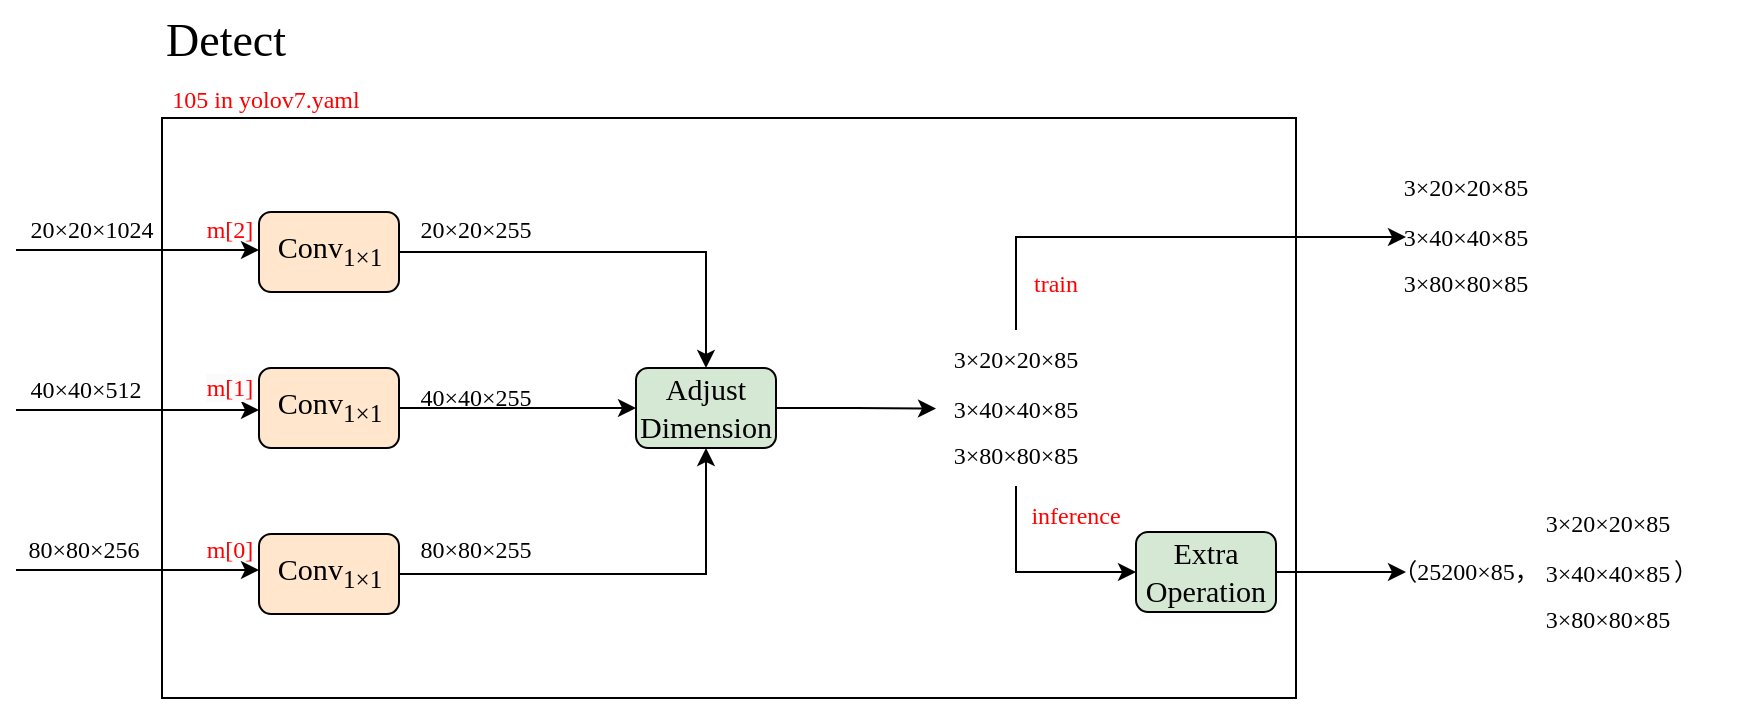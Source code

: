 <mxfile version="20.8.5" type="device"><diagram id="5mF-1vCLCWGnufUyM8pE" name="第 1 页"><mxGraphModel dx="1434" dy="-3930" grid="1" gridSize="10" guides="1" tooltips="1" connect="1" arrows="1" fold="1" page="1" pageScale="1" pageWidth="827" pageHeight="1169" math="0" shadow="0"><root><mxCell id="0"/><mxCell id="1" parent="0"/><mxCell id="pcXph9boCo1NyAsPAO1Y-1" value="" style="rounded=0;whiteSpace=wrap;html=1;fontFamily=Times New Roman;" parent="1" vertex="1"><mxGeometry x="543" y="5320" width="567" height="290" as="geometry"/></mxCell><mxCell id="pcXph9boCo1NyAsPAO1Y-2" value="&lt;div style=&quot;text-align: center;&quot;&gt;Detect&lt;/div&gt;" style="text;whiteSpace=wrap;html=1;fontSize=23;fontFamily=Times New Roman;fontColor=#000000;" parent="1" vertex="1"><mxGeometry x="543" y="5261" width="130" height="40" as="geometry"/></mxCell><mxCell id="pcXph9boCo1NyAsPAO1Y-3" value="&lt;font color=&quot;#ff0000&quot;&gt;105&amp;nbsp;in yolov7.yaml&lt;/font&gt;" style="text;html=1;strokeColor=none;fillColor=none;align=center;verticalAlign=middle;whiteSpace=wrap;rounded=0;fontFamily=Times New Roman;" parent="1" vertex="1"><mxGeometry x="543" y="5296" width="104" height="30" as="geometry"/></mxCell><mxCell id="pcXph9boCo1NyAsPAO1Y-4" value="" style="endArrow=classic;html=1;rounded=0;entryX=0;entryY=0.5;entryDx=0;entryDy=0;" parent="1" edge="1"><mxGeometry width="50" height="50" relative="1" as="geometry"><mxPoint x="470" y="5546" as="sourcePoint"/><mxPoint x="591.5" y="5546" as="targetPoint"/></mxGeometry></mxCell><mxCell id="pcXph9boCo1NyAsPAO1Y-5" value="80×80×256" style="text;html=1;strokeColor=none;fillColor=none;align=center;verticalAlign=middle;whiteSpace=wrap;rounded=0;fontFamily=Times New Roman;" parent="1" vertex="1"><mxGeometry x="474" y="5521" width="60" height="30" as="geometry"/></mxCell><mxCell id="pcXph9boCo1NyAsPAO1Y-6" value="&lt;font color=&quot;#ff0000&quot;&gt;m[0]&lt;/font&gt;" style="text;html=1;strokeColor=none;fillColor=none;align=center;verticalAlign=middle;whiteSpace=wrap;rounded=0;fontFamily=Times New Roman;" parent="1" vertex="1"><mxGeometry x="566.5" y="5521" width="20" height="30" as="geometry"/></mxCell><mxCell id="pcXph9boCo1NyAsPAO1Y-7" value="" style="endArrow=classic;html=1;rounded=0;entryX=0;entryY=0.5;entryDx=0;entryDy=0;" parent="1" edge="1"><mxGeometry width="50" height="50" relative="1" as="geometry"><mxPoint x="470" y="5466" as="sourcePoint"/><mxPoint x="591.5" y="5466" as="targetPoint"/></mxGeometry></mxCell><mxCell id="pcXph9boCo1NyAsPAO1Y-8" value="40×40×512" style="text;html=1;strokeColor=none;fillColor=none;align=center;verticalAlign=middle;whiteSpace=wrap;rounded=0;fontFamily=Times New Roman;" parent="1" vertex="1"><mxGeometry x="475" y="5441" width="60" height="30" as="geometry"/></mxCell><mxCell id="pcXph9boCo1NyAsPAO1Y-9" value="&lt;span style=&quot;color: rgb(255, 0, 0); font-family: &amp;quot;Times New Roman&amp;quot;; font-size: 12px; font-style: normal; font-variant-ligatures: normal; font-variant-caps: normal; font-weight: 400; letter-spacing: normal; orphans: 2; text-align: center; text-indent: 0px; text-transform: none; widows: 2; word-spacing: 0px; -webkit-text-stroke-width: 0px; background-color: rgb(251, 251, 251); text-decoration-thickness: initial; text-decoration-style: initial; text-decoration-color: initial; float: none; display: inline !important;&quot;&gt;m[1]&lt;/span&gt;" style="text;html=1;strokeColor=none;fillColor=none;align=center;verticalAlign=middle;whiteSpace=wrap;rounded=0;fontFamily=Times New Roman;" parent="1" vertex="1"><mxGeometry x="566.5" y="5440" width="20" height="30" as="geometry"/></mxCell><mxCell id="pcXph9boCo1NyAsPAO1Y-10" value="" style="endArrow=classic;html=1;rounded=0;entryX=0;entryY=0.5;entryDx=0;entryDy=0;" parent="1" edge="1"><mxGeometry width="50" height="50" relative="1" as="geometry"><mxPoint x="470" y="5386" as="sourcePoint"/><mxPoint x="591.5" y="5386" as="targetPoint"/></mxGeometry></mxCell><mxCell id="pcXph9boCo1NyAsPAO1Y-11" value="20×20×1024" style="text;html=1;strokeColor=none;fillColor=none;align=center;verticalAlign=middle;whiteSpace=wrap;rounded=0;fontFamily=Times New Roman;" parent="1" vertex="1"><mxGeometry x="478" y="5361" width="60" height="30" as="geometry"/></mxCell><mxCell id="pcXph9boCo1NyAsPAO1Y-12" value="&lt;font color=&quot;#ff0000&quot;&gt;m[2]&lt;/font&gt;" style="text;html=1;strokeColor=none;fillColor=none;align=center;verticalAlign=middle;whiteSpace=wrap;rounded=0;fontFamily=Times New Roman;" parent="1" vertex="1"><mxGeometry x="566.5" y="5361" width="20" height="30" as="geometry"/></mxCell><mxCell id="pcXph9boCo1NyAsPAO1Y-23" style="edgeStyle=orthogonalEdgeStyle;rounded=0;orthogonalLoop=1;jettySize=auto;html=1;exitX=1;exitY=0.5;exitDx=0;exitDy=0;fontColor=#FF0000;" parent="1" source="pcXph9boCo1NyAsPAO1Y-13" target="pcXph9boCo1NyAsPAO1Y-22" edge="1"><mxGeometry relative="1" as="geometry"/></mxCell><mxCell id="pcXph9boCo1NyAsPAO1Y-13" value="&lt;div style=&quot;font-size: 11.3pt;&quot;&gt;&lt;span style=&quot;background-color: rgb(255, 230, 204);&quot;&gt;Conv&lt;sub&gt;1&lt;/sub&gt;&lt;/span&gt;&lt;sub style=&quot;background-color: initial; border-color: var(--border-color);&quot;&gt;×1&lt;/sub&gt;&lt;/div&gt;" style="rounded=1;whiteSpace=wrap;html=1;labelBackgroundColor=none;fontSize=23;fillColor=#FFE6CC;strokeColor=#000000;fontFamily=Times New Roman;" parent="1" vertex="1"><mxGeometry x="591.5" y="5367" width="70" height="40" as="geometry"/></mxCell><mxCell id="pcXph9boCo1NyAsPAO1Y-24" style="edgeStyle=orthogonalEdgeStyle;rounded=0;orthogonalLoop=1;jettySize=auto;html=1;exitX=1;exitY=0.5;exitDx=0;exitDy=0;fontColor=#FF0000;" parent="1" source="pcXph9boCo1NyAsPAO1Y-15" target="pcXph9boCo1NyAsPAO1Y-22" edge="1"><mxGeometry relative="1" as="geometry"/></mxCell><mxCell id="pcXph9boCo1NyAsPAO1Y-15" value="&lt;div style=&quot;font-size: 11.3pt;&quot;&gt;&lt;span style=&quot;background-color: rgb(255, 230, 204);&quot;&gt;Conv&lt;sub&gt;1&lt;/sub&gt;&lt;/span&gt;&lt;sub style=&quot;background-color: initial; border-color: var(--border-color);&quot;&gt;×1&lt;/sub&gt;&lt;/div&gt;" style="rounded=1;whiteSpace=wrap;html=1;labelBackgroundColor=none;fontSize=23;fillColor=#FFE6CC;strokeColor=#000000;fontFamily=Times New Roman;" parent="1" vertex="1"><mxGeometry x="591.5" y="5445" width="70" height="40" as="geometry"/></mxCell><mxCell id="pcXph9boCo1NyAsPAO1Y-25" style="edgeStyle=orthogonalEdgeStyle;rounded=0;orthogonalLoop=1;jettySize=auto;html=1;exitX=1;exitY=0.5;exitDx=0;exitDy=0;entryX=0.5;entryY=1;entryDx=0;entryDy=0;fontColor=#FF0000;" parent="1" source="pcXph9boCo1NyAsPAO1Y-16" target="pcXph9boCo1NyAsPAO1Y-22" edge="1"><mxGeometry relative="1" as="geometry"/></mxCell><mxCell id="pcXph9boCo1NyAsPAO1Y-16" value="&lt;div style=&quot;font-size: 11.3pt;&quot;&gt;&lt;span style=&quot;background-color: rgb(255, 230, 204);&quot;&gt;Conv&lt;sub&gt;1&lt;/sub&gt;&lt;/span&gt;&lt;sub style=&quot;background-color: initial; border-color: var(--border-color);&quot;&gt;×1&lt;/sub&gt;&lt;/div&gt;" style="rounded=1;whiteSpace=wrap;html=1;labelBackgroundColor=none;fontSize=23;fillColor=#FFE6CC;strokeColor=#000000;fontFamily=Times New Roman;" parent="1" vertex="1"><mxGeometry x="591.5" y="5528" width="70" height="40" as="geometry"/></mxCell><mxCell id="pcXph9boCo1NyAsPAO1Y-18" value="80×80×255" style="text;html=1;strokeColor=none;fillColor=none;align=center;verticalAlign=middle;whiteSpace=wrap;rounded=0;fontFamily=Times New Roman;" parent="1" vertex="1"><mxGeometry x="670" y="5521" width="60" height="30" as="geometry"/></mxCell><mxCell id="pcXph9boCo1NyAsPAO1Y-19" value="40×40×255" style="text;html=1;strokeColor=none;fillColor=none;align=center;verticalAlign=middle;whiteSpace=wrap;rounded=0;fontFamily=Times New Roman;" parent="1" vertex="1"><mxGeometry x="670" y="5445" width="60" height="30" as="geometry"/></mxCell><mxCell id="pcXph9boCo1NyAsPAO1Y-20" value="20×20×255" style="text;html=1;strokeColor=none;fillColor=none;align=center;verticalAlign=middle;whiteSpace=wrap;rounded=0;fontFamily=Times New Roman;" parent="1" vertex="1"><mxGeometry x="670" y="5361" width="60" height="30" as="geometry"/></mxCell><mxCell id="pcXph9boCo1NyAsPAO1Y-26" style="edgeStyle=orthogonalEdgeStyle;rounded=0;orthogonalLoop=1;jettySize=auto;html=1;exitX=1;exitY=0.5;exitDx=0;exitDy=0;fontColor=#FF0000;" parent="1" source="pcXph9boCo1NyAsPAO1Y-22" edge="1"><mxGeometry relative="1" as="geometry"><mxPoint x="930" y="5465.31" as="targetPoint"/></mxGeometry></mxCell><mxCell id="pcXph9boCo1NyAsPAO1Y-22" value="&lt;div style=&quot;font-size: 11.3pt;&quot;&gt;&lt;span style=&quot;background-color: rgb(213, 232, 212);&quot;&gt;Adjust&lt;/span&gt;&lt;/div&gt;&lt;div style=&quot;font-size: 11.3pt;&quot;&gt;&lt;span style=&quot;background-color: rgb(213, 232, 212);&quot;&gt;Dimension&lt;/span&gt;&lt;/div&gt;" style="rounded=1;whiteSpace=wrap;html=1;labelBackgroundColor=none;fontSize=23;fillColor=#D5E8D4;strokeColor=#000000;fontFamily=Times New Roman;" parent="1" vertex="1"><mxGeometry x="780" y="5445" width="70" height="40" as="geometry"/></mxCell><mxCell id="9P12c5c5VGA8GjM7QyYC-8" value="&lt;font color=&quot;#ff0000&quot;&gt;train&lt;/font&gt;" style="text;html=1;strokeColor=none;fillColor=none;align=center;verticalAlign=middle;whiteSpace=wrap;rounded=0;fontFamily=Times New Roman;" parent="1" vertex="1"><mxGeometry x="980" y="5388" width="20" height="30" as="geometry"/></mxCell><mxCell id="9P12c5c5VGA8GjM7QyYC-10" value="" style="group" parent="1" vertex="1" connectable="0"><mxGeometry x="940" y="5426" width="60" height="78" as="geometry"/></mxCell><mxCell id="pcXph9boCo1NyAsPAO1Y-27" value="3×80×80×85" style="text;html=1;strokeColor=none;fillColor=none;align=center;verticalAlign=middle;whiteSpace=wrap;rounded=0;labelBackgroundColor=#FFFFFF;fontColor=#000000;fontFamily=Times New Roman;" parent="9P12c5c5VGA8GjM7QyYC-10" vertex="1"><mxGeometry y="48" width="60" height="30" as="geometry"/></mxCell><mxCell id="pcXph9boCo1NyAsPAO1Y-28" value="3×40×40×85" style="text;html=1;strokeColor=none;fillColor=none;align=center;verticalAlign=middle;whiteSpace=wrap;rounded=0;labelBackgroundColor=#FFFFFF;fontColor=#000000;fontFamily=Times New Roman;" parent="9P12c5c5VGA8GjM7QyYC-10" vertex="1"><mxGeometry y="24.5" width="60" height="30" as="geometry"/></mxCell><mxCell id="pcXph9boCo1NyAsPAO1Y-29" value="3×20×20×85" style="text;html=1;strokeColor=none;fillColor=none;align=center;verticalAlign=middle;whiteSpace=wrap;rounded=0;labelBackgroundColor=#FFFFFF;fontColor=#000000;fontFamily=Times New Roman;" parent="9P12c5c5VGA8GjM7QyYC-10" vertex="1"><mxGeometry width="60" height="30" as="geometry"/></mxCell><mxCell id="9P12c5c5VGA8GjM7QyYC-11" value="" style="group" parent="1" vertex="1" connectable="0"><mxGeometry x="1165" y="5340" width="60" height="78" as="geometry"/></mxCell><mxCell id="9P12c5c5VGA8GjM7QyYC-12" value="3×80×80×85" style="text;html=1;strokeColor=none;fillColor=none;align=center;verticalAlign=middle;whiteSpace=wrap;rounded=0;labelBackgroundColor=#FFFFFF;fontColor=#000000;fontFamily=Times New Roman;" parent="9P12c5c5VGA8GjM7QyYC-11" vertex="1"><mxGeometry y="48" width="60" height="30" as="geometry"/></mxCell><mxCell id="9P12c5c5VGA8GjM7QyYC-13" value="3×40×40×85" style="text;html=1;strokeColor=none;fillColor=none;align=center;verticalAlign=middle;whiteSpace=wrap;rounded=0;labelBackgroundColor=#FFFFFF;fontColor=#000000;fontFamily=Times New Roman;" parent="9P12c5c5VGA8GjM7QyYC-11" vertex="1"><mxGeometry y="24.5" width="60" height="30" as="geometry"/></mxCell><mxCell id="9P12c5c5VGA8GjM7QyYC-14" value="3×20×20×85" style="text;html=1;strokeColor=none;fillColor=none;align=center;verticalAlign=middle;whiteSpace=wrap;rounded=0;labelBackgroundColor=#FFFFFF;fontColor=#000000;fontFamily=Times New Roman;" parent="9P12c5c5VGA8GjM7QyYC-11" vertex="1"><mxGeometry width="60" height="30" as="geometry"/></mxCell><mxCell id="9P12c5c5VGA8GjM7QyYC-16" value="&lt;font color=&quot;#ff0000&quot;&gt;inference&lt;/font&gt;" style="text;html=1;strokeColor=none;fillColor=none;align=center;verticalAlign=middle;whiteSpace=wrap;rounded=0;fontFamily=Times New Roman;" parent="1" vertex="1"><mxGeometry x="990" y="5504" width="20" height="30" as="geometry"/></mxCell><mxCell id="9P12c5c5VGA8GjM7QyYC-17" value="" style="group" parent="1" vertex="1" connectable="0"><mxGeometry x="1236" y="5508" width="60" height="78" as="geometry"/></mxCell><mxCell id="9P12c5c5VGA8GjM7QyYC-18" value="3×80×80×85" style="text;html=1;strokeColor=none;fillColor=none;align=center;verticalAlign=middle;whiteSpace=wrap;rounded=0;labelBackgroundColor=#FFFFFF;fontColor=#000000;fontFamily=Times New Roman;" parent="9P12c5c5VGA8GjM7QyYC-17" vertex="1"><mxGeometry y="48" width="60" height="30" as="geometry"/></mxCell><mxCell id="9P12c5c5VGA8GjM7QyYC-19" value="3×40×40×85" style="text;html=1;strokeColor=none;fillColor=none;align=center;verticalAlign=middle;whiteSpace=wrap;rounded=0;labelBackgroundColor=#FFFFFF;fontColor=#000000;fontFamily=Times New Roman;" parent="9P12c5c5VGA8GjM7QyYC-17" vertex="1"><mxGeometry y="24.5" width="60" height="30" as="geometry"/></mxCell><mxCell id="9P12c5c5VGA8GjM7QyYC-20" value="3×20×20×85" style="text;html=1;strokeColor=none;fillColor=none;align=center;verticalAlign=middle;whiteSpace=wrap;rounded=0;labelBackgroundColor=#FFFFFF;fontColor=#000000;fontFamily=Times New Roman;" parent="9P12c5c5VGA8GjM7QyYC-17" vertex="1"><mxGeometry width="60" height="30" as="geometry"/></mxCell><mxCell id="9P12c5c5VGA8GjM7QyYC-21" value="（25200×85，" style="text;html=1;strokeColor=none;fillColor=none;align=center;verticalAlign=middle;whiteSpace=wrap;rounded=0;labelBackgroundColor=#FFFFFF;fontColor=#000000;fontFamily=Times New Roman;" parent="1" vertex="1"><mxGeometry x="1165" y="5532" width="60" height="30" as="geometry"/></mxCell><mxCell id="9P12c5c5VGA8GjM7QyYC-22" value="）" style="text;html=1;strokeColor=none;fillColor=none;align=center;verticalAlign=middle;whiteSpace=wrap;rounded=0;" parent="1" vertex="1"><mxGeometry x="1275" y="5532" width="60" height="30" as="geometry"/></mxCell><mxCell id="9P12c5c5VGA8GjM7QyYC-24" style="edgeStyle=orthogonalEdgeStyle;rounded=0;orthogonalLoop=1;jettySize=auto;html=1;exitX=0.5;exitY=1;exitDx=0;exitDy=0;entryX=0;entryY=0.5;entryDx=0;entryDy=0;" parent="1" source="pcXph9boCo1NyAsPAO1Y-27" target="9P12c5c5VGA8GjM7QyYC-26" edge="1"><mxGeometry relative="1" as="geometry"><mxPoint x="1000" y="5540" as="targetPoint"/><Array as="points"><mxPoint x="970" y="5547"/></Array></mxGeometry></mxCell><mxCell id="9P12c5c5VGA8GjM7QyYC-25" style="edgeStyle=orthogonalEdgeStyle;rounded=0;orthogonalLoop=1;jettySize=auto;html=1;exitX=0.5;exitY=0;exitDx=0;exitDy=0;entryX=0;entryY=0.5;entryDx=0;entryDy=0;" parent="1" source="pcXph9boCo1NyAsPAO1Y-29" target="9P12c5c5VGA8GjM7QyYC-13" edge="1"><mxGeometry relative="1" as="geometry"/></mxCell><mxCell id="9P12c5c5VGA8GjM7QyYC-30" style="edgeStyle=orthogonalEdgeStyle;rounded=0;orthogonalLoop=1;jettySize=auto;html=1;exitX=1;exitY=0.5;exitDx=0;exitDy=0;entryX=0;entryY=0.5;entryDx=0;entryDy=0;" parent="1" source="9P12c5c5VGA8GjM7QyYC-26" target="9P12c5c5VGA8GjM7QyYC-21" edge="1"><mxGeometry relative="1" as="geometry"/></mxCell><mxCell id="9P12c5c5VGA8GjM7QyYC-26" value="&lt;div style=&quot;font-size: 11.3pt;&quot;&gt;&lt;span style=&quot;background-color: rgb(213, 232, 212);&quot;&gt;Extra&lt;/span&gt;&lt;/div&gt;&lt;div style=&quot;font-size: 11.3pt;&quot;&gt;&lt;span style=&quot;background-color: rgb(213, 232, 212);&quot;&gt;Operation&lt;/span&gt;&lt;/div&gt;" style="rounded=1;whiteSpace=wrap;html=1;labelBackgroundColor=none;fontSize=23;fillColor=#D5E8D4;strokeColor=#000000;fontFamily=Times New Roman;" parent="1" vertex="1"><mxGeometry x="1030" y="5527" width="70" height="40" as="geometry"/></mxCell></root></mxGraphModel></diagram></mxfile>